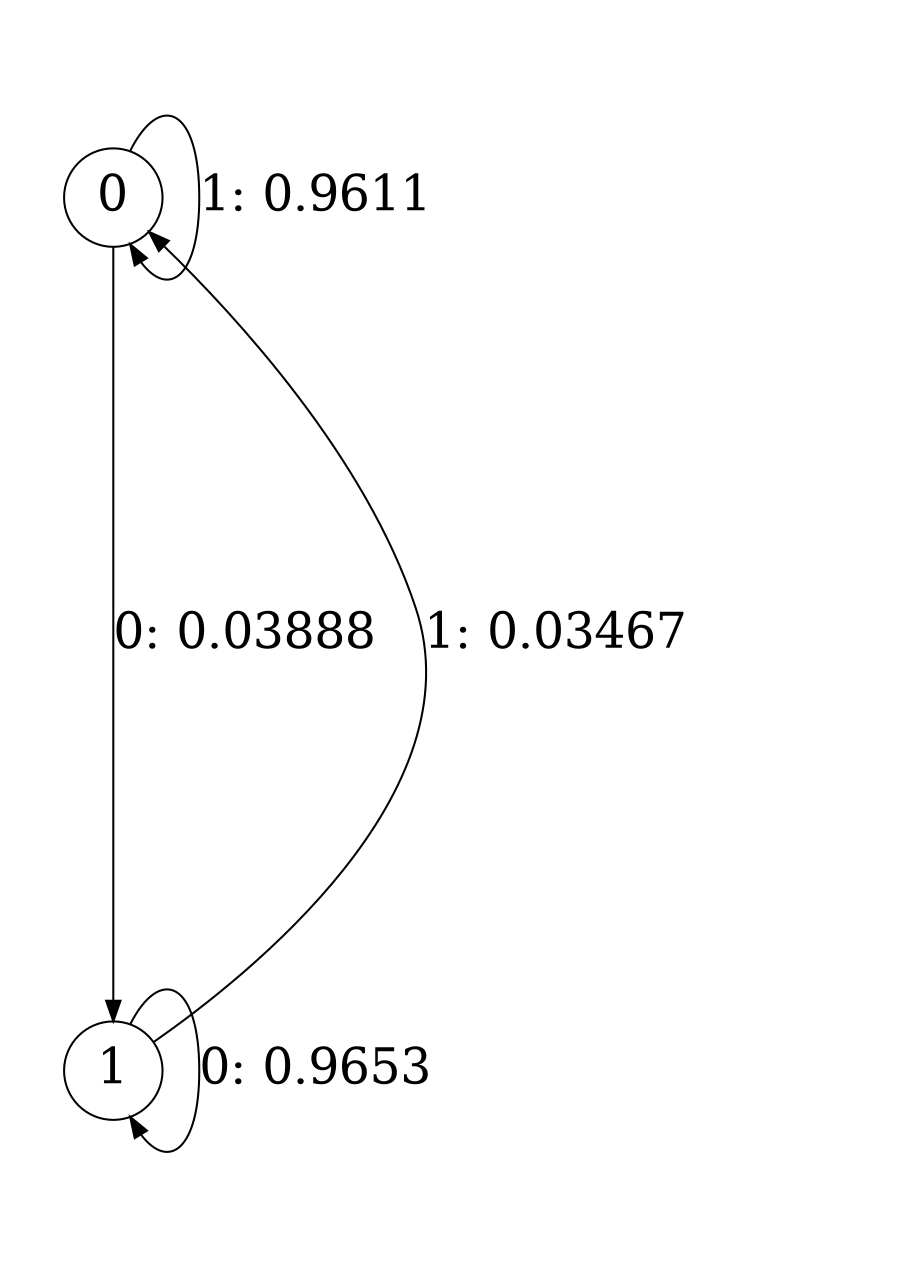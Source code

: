 digraph "ch2_face_grouped_ms_L17" {
size = "6,8.5";
ratio = "fill";
node [shape = circle];
node [fontsize = 24];
edge [fontsize = 24];
0 -> 1 [label = "0: 0.03888  "];
0 -> 0 [label = "1: 0.9611   "];
1 -> 1 [label = "0: 0.9653   "];
1 -> 0 [label = "1: 0.03467  "];
}
